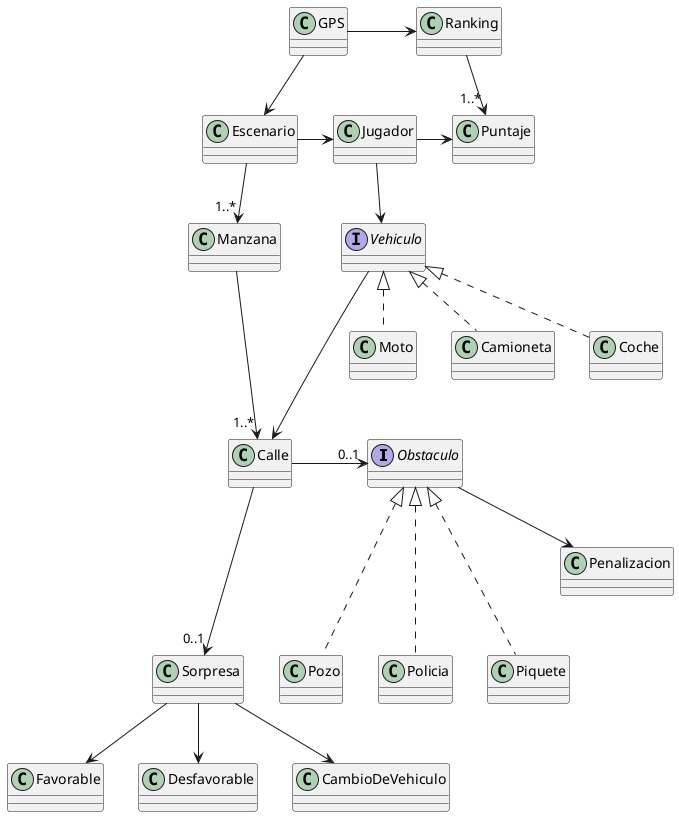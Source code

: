 @startuml

interface Obstaculo
interface Vehiculo
GPS -> Ranking
GPS --> Escenario

Ranking --> "1..*" Puntaje

Calle ---> "0..1" Sorpresa
Calle -> "0..1" Obstaculo

Escenario -> Jugador
Escenario --> "1..*" Manzana

Jugador --> Vehiculo
Jugador -> Puntaje

Manzana --> "1..*" Calle

Sorpresa --> Favorable
Sorpresa --> Desfavorable
Sorpresa --> CambioDeVehiculo

Vehiculo ---> Calle
Vehiculo <|.. Moto
Vehiculo <|.. Camioneta
Vehiculo <|.. Coche

Obstaculo <|... Pozo
Obstaculo <|... Policia
Obstaculo <|... Piquete
Obstaculo --> Penalizacion

@enduml